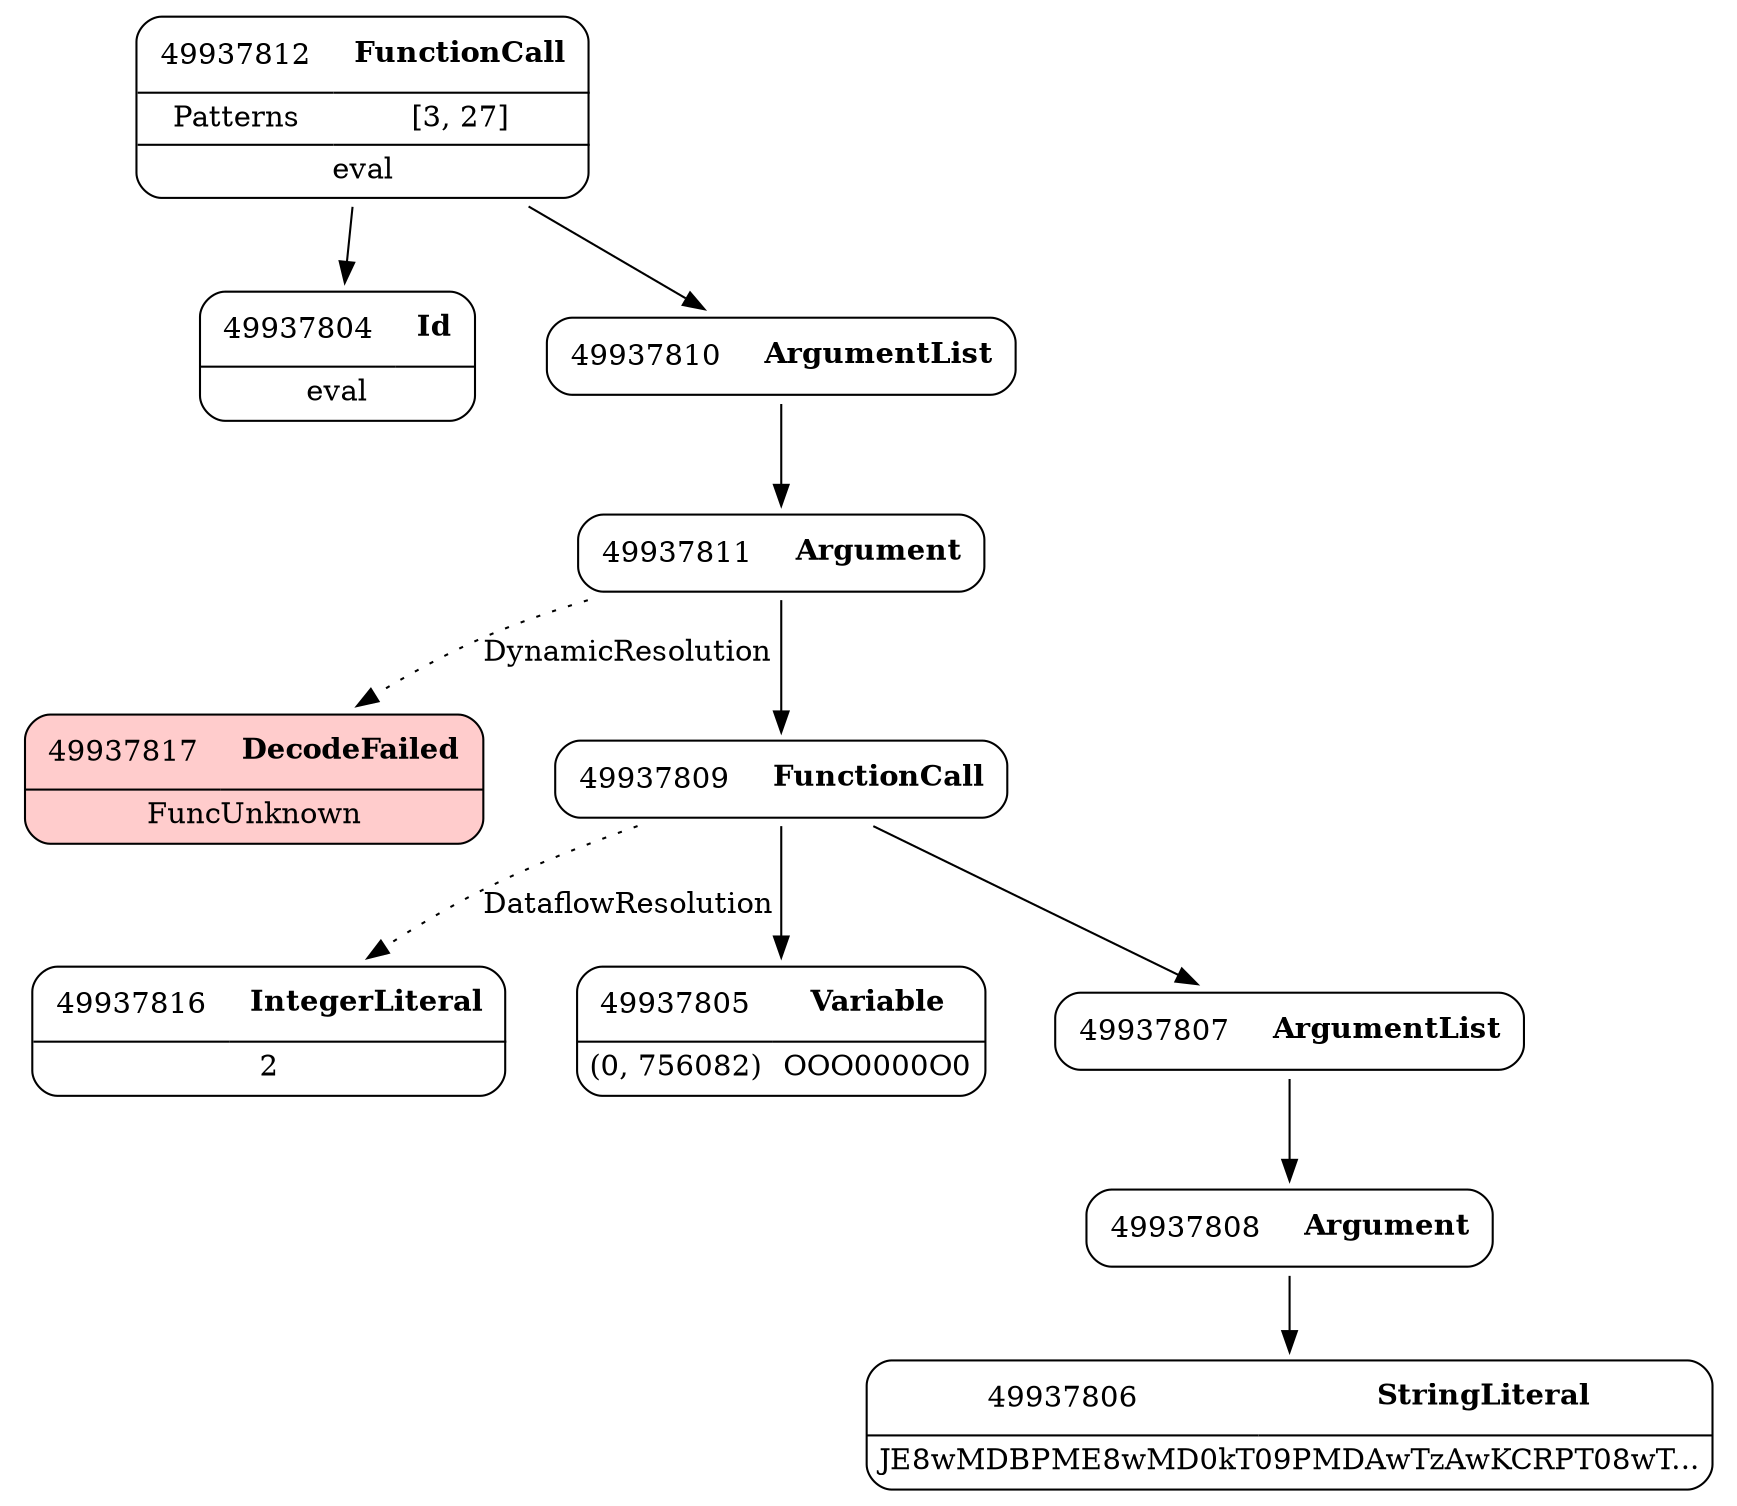 digraph ast {
node [shape=none];
49937817 [label=<<TABLE border='1' cellspacing='0' cellpadding='10' style='rounded' bgcolor='#FFCCCC' ><TR><TD border='0'>49937817</TD><TD border='0'><B>DecodeFailed</B></TD></TR><HR/><TR><TD border='0' cellpadding='5' colspan='2'>FuncUnknown</TD></TR></TABLE>>];
49937816 [label=<<TABLE border='1' cellspacing='0' cellpadding='10' style='rounded' ><TR><TD border='0'>49937816</TD><TD border='0'><B>IntegerLiteral</B></TD></TR><HR/><TR><TD border='0' cellpadding='5' colspan='2'>2</TD></TR></TABLE>>];
49937805 [label=<<TABLE border='1' cellspacing='0' cellpadding='10' style='rounded' ><TR><TD border='0'>49937805</TD><TD border='0'><B>Variable</B></TD></TR><HR/><TR><TD border='0' cellpadding='5'>(0, 756082)</TD><TD border='0' cellpadding='5'>OOO0000O0</TD></TR></TABLE>>];
49937804 [label=<<TABLE border='1' cellspacing='0' cellpadding='10' style='rounded' ><TR><TD border='0'>49937804</TD><TD border='0'><B>Id</B></TD></TR><HR/><TR><TD border='0' cellpadding='5' colspan='2'>eval</TD></TR></TABLE>>];
49937807 [label=<<TABLE border='1' cellspacing='0' cellpadding='10' style='rounded' ><TR><TD border='0'>49937807</TD><TD border='0'><B>ArgumentList</B></TD></TR></TABLE>>];
49937807 -> 49937808 [weight=2];
49937806 [label=<<TABLE border='1' cellspacing='0' cellpadding='10' style='rounded' ><TR><TD border='0'>49937806</TD><TD border='0'><B>StringLiteral</B></TD></TR><HR/><TR><TD border='0' cellpadding='5' colspan='2'>JE8wMDBPME8wMD0kT09PMDAwTzAwKCRPT08wT...</TD></TR></TABLE>>];
49937809 [label=<<TABLE border='1' cellspacing='0' cellpadding='10' style='rounded' ><TR><TD border='0'>49937809</TD><TD border='0'><B>FunctionCall</B></TD></TR></TABLE>>];
49937809 -> 49937805 [weight=2];
49937809 -> 49937807 [weight=2];
49937809 -> 49937816 [style=dotted,label=DataflowResolution];
49937808 [label=<<TABLE border='1' cellspacing='0' cellpadding='10' style='rounded' ><TR><TD border='0'>49937808</TD><TD border='0'><B>Argument</B></TD></TR></TABLE>>];
49937808 -> 49937806 [weight=2];
49937811 [label=<<TABLE border='1' cellspacing='0' cellpadding='10' style='rounded' ><TR><TD border='0'>49937811</TD><TD border='0'><B>Argument</B></TD></TR></TABLE>>];
49937811 -> 49937809 [weight=2];
49937811 -> 49937817 [style=dotted,label=DynamicResolution];
49937810 [label=<<TABLE border='1' cellspacing='0' cellpadding='10' style='rounded' ><TR><TD border='0'>49937810</TD><TD border='0'><B>ArgumentList</B></TD></TR></TABLE>>];
49937810 -> 49937811 [weight=2];
49937812 [label=<<TABLE border='1' cellspacing='0' cellpadding='10' style='rounded' ><TR><TD border='0'>49937812</TD><TD border='0'><B>FunctionCall</B></TD></TR><HR/><TR><TD border='0' cellpadding='5'>Patterns</TD><TD border='0' cellpadding='5'>[3, 27]</TD></TR><HR/><TR><TD border='0' cellpadding='5' colspan='2'>eval</TD></TR></TABLE>>];
49937812 -> 49937804 [weight=2];
49937812 -> 49937810 [weight=2];
}
